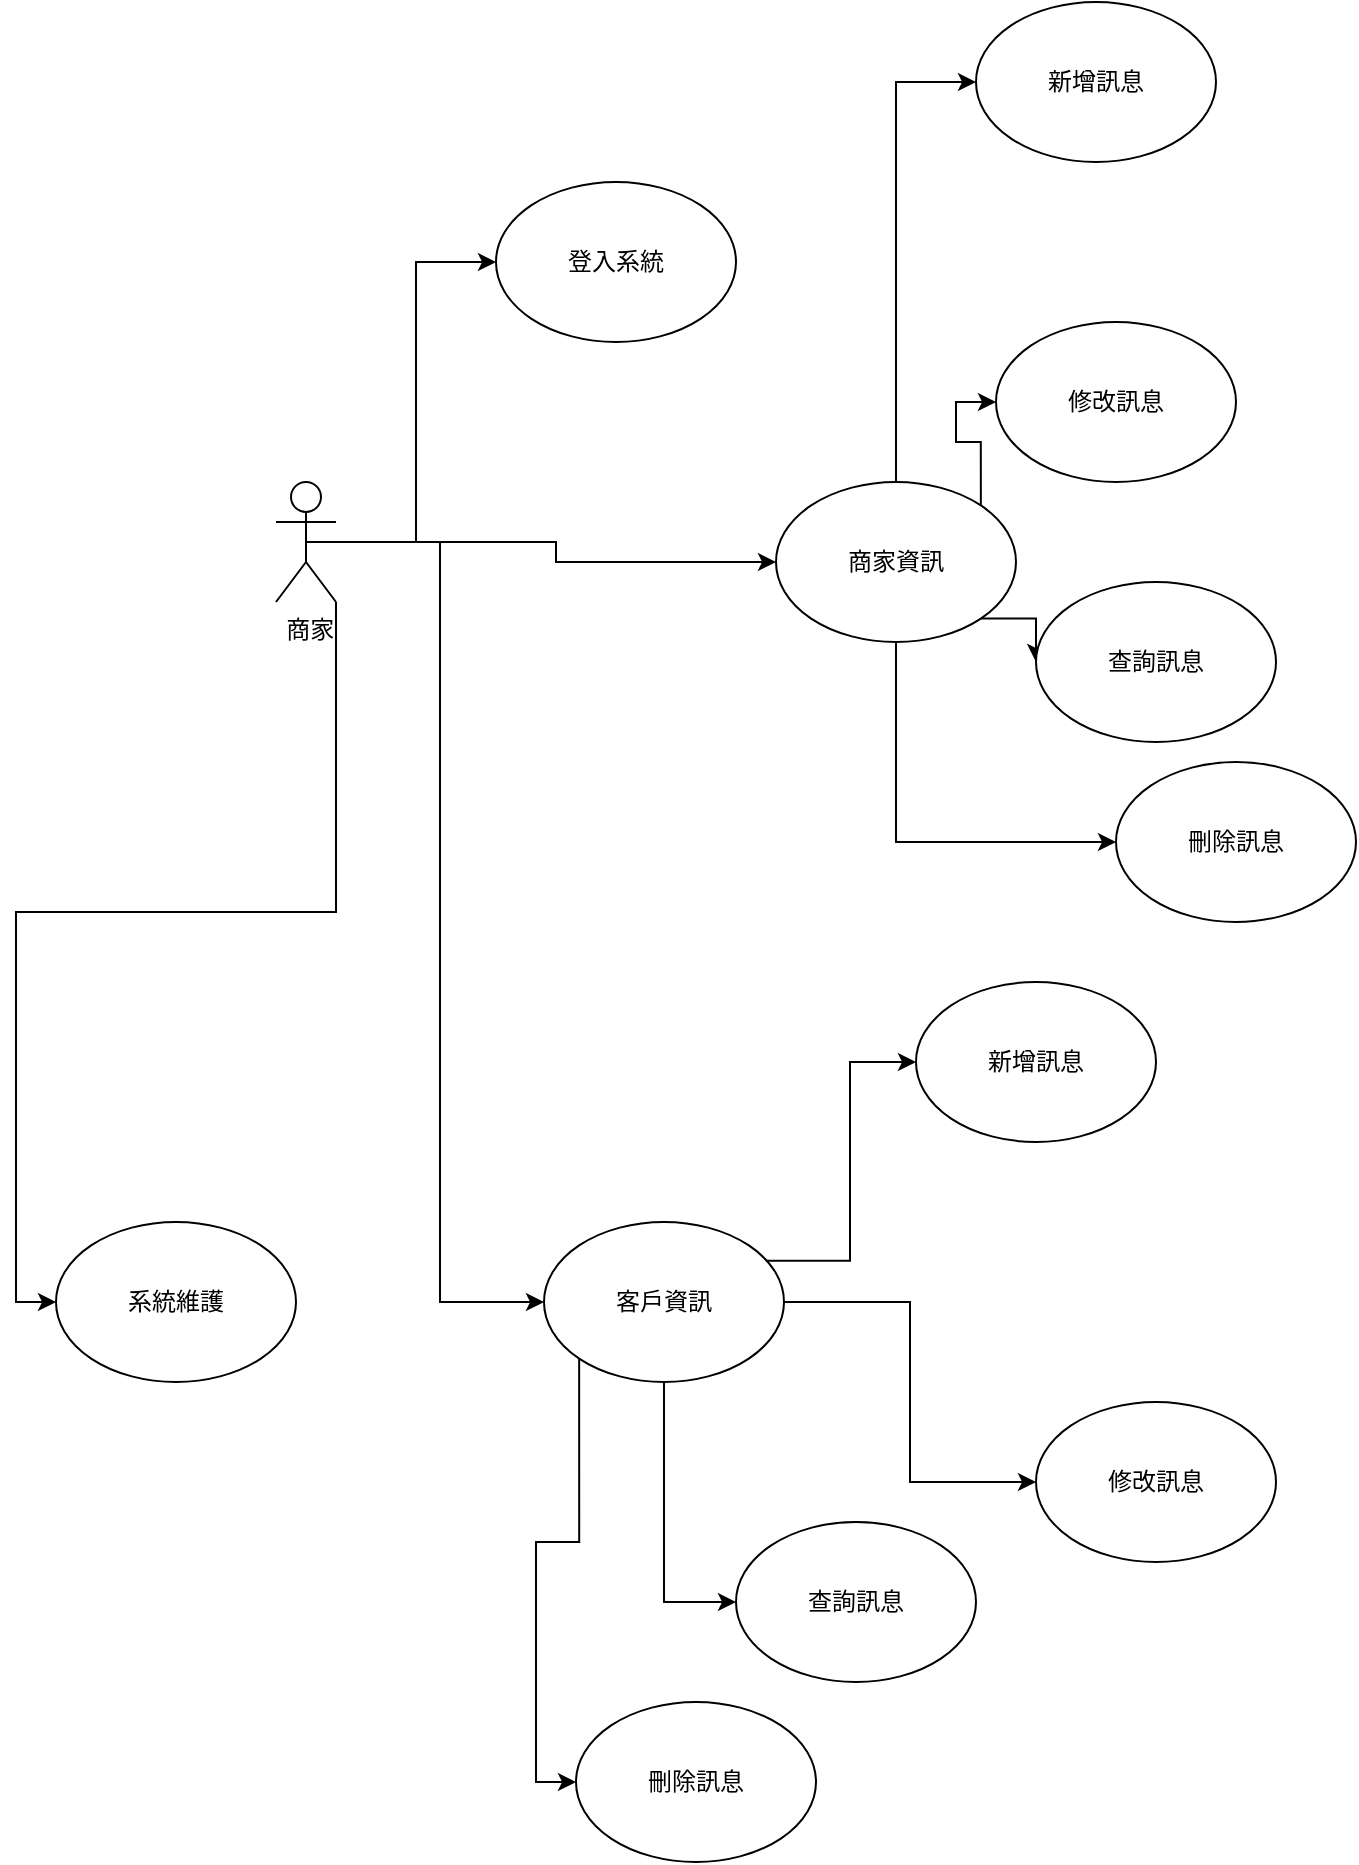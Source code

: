 <mxfile version="22.1.17" type="device">
  <diagram name="第 1 页" id="oZHfy60B06Gg_I67x8Qi">
    <mxGraphModel dx="1034" dy="1628" grid="1" gridSize="10" guides="1" tooltips="1" connect="1" arrows="1" fold="1" page="1" pageScale="1" pageWidth="827" pageHeight="1169" math="0" shadow="0">
      <root>
        <mxCell id="0" />
        <mxCell id="1" parent="0" />
        <mxCell id="KL-YzWmICsVjGZMYXzRP-1" style="edgeStyle=orthogonalEdgeStyle;rounded=0;orthogonalLoop=1;jettySize=auto;html=1;exitX=1;exitY=1;exitDx=0;exitDy=0;exitPerimeter=0;entryX=0;entryY=0.5;entryDx=0;entryDy=0;" edge="1" parent="1" source="KL-YzWmICsVjGZMYXzRP-2" target="KL-YzWmICsVjGZMYXzRP-15">
          <mxGeometry relative="1" as="geometry" />
        </mxCell>
        <mxCell id="KL-YzWmICsVjGZMYXzRP-2" value="&lt;font style=&quot;vertical-align: inherit;&quot;&gt;&lt;font style=&quot;vertical-align: inherit;&quot;&gt;&amp;nbsp;商家&lt;/font&gt;&lt;/font&gt;" style="shape=umlActor;verticalLabelPosition=bottom;verticalAlign=top;html=1;outlineConnect=0;" vertex="1" parent="1">
          <mxGeometry x="220" y="-290" width="30" height="60" as="geometry" />
        </mxCell>
        <mxCell id="KL-YzWmICsVjGZMYXzRP-3" style="edgeStyle=orthogonalEdgeStyle;rounded=0;orthogonalLoop=1;jettySize=auto;html=1;exitX=0.5;exitY=0.5;exitDx=0;exitDy=0;entryX=0;entryY=0.5;entryDx=0;entryDy=0;exitPerimeter=0;" edge="1" parent="1" source="KL-YzWmICsVjGZMYXzRP-2" target="KL-YzWmICsVjGZMYXzRP-11">
          <mxGeometry relative="1" as="geometry">
            <mxPoint x="280" y="-250" as="sourcePoint" />
          </mxGeometry>
        </mxCell>
        <mxCell id="KL-YzWmICsVjGZMYXzRP-4" style="edgeStyle=orthogonalEdgeStyle;rounded=0;orthogonalLoop=1;jettySize=auto;html=1;entryX=0;entryY=0.5;entryDx=0;entryDy=0;" edge="1" parent="1" source="KL-YzWmICsVjGZMYXzRP-2" target="KL-YzWmICsVjGZMYXzRP-6">
          <mxGeometry relative="1" as="geometry">
            <mxPoint x="262.426" y="-278.284" as="sourcePoint" />
          </mxGeometry>
        </mxCell>
        <mxCell id="KL-YzWmICsVjGZMYXzRP-5" style="edgeStyle=orthogonalEdgeStyle;rounded=0;orthogonalLoop=1;jettySize=auto;html=1;exitX=0.5;exitY=0.5;exitDx=0;exitDy=0;entryX=0;entryY=0.5;entryDx=0;entryDy=0;exitPerimeter=0;" edge="1" parent="1" source="KL-YzWmICsVjGZMYXzRP-2" target="KL-YzWmICsVjGZMYXzRP-12">
          <mxGeometry relative="1" as="geometry">
            <mxPoint x="262.426" y="-221.716" as="sourcePoint" />
          </mxGeometry>
        </mxCell>
        <mxCell id="KL-YzWmICsVjGZMYXzRP-6" value="&lt;font style=&quot;vertical-align: inherit;&quot;&gt;&lt;font style=&quot;vertical-align: inherit;&quot;&gt;登入系統&lt;/font&gt;&lt;/font&gt;" style="ellipse;whiteSpace=wrap;html=1;" vertex="1" parent="1">
          <mxGeometry x="330" y="-440" width="120" height="80" as="geometry" />
        </mxCell>
        <mxCell id="KL-YzWmICsVjGZMYXzRP-7" value="&lt;font style=&quot;vertical-align: inherit;&quot;&gt;&lt;font style=&quot;vertical-align: inherit;&quot;&gt;&lt;font style=&quot;vertical-align: inherit;&quot;&gt;&lt;font style=&quot;vertical-align: inherit;&quot;&gt;&lt;font style=&quot;vertical-align: inherit;&quot;&gt;&lt;font style=&quot;vertical-align: inherit;&quot;&gt;&lt;font style=&quot;vertical-align: inherit;&quot;&gt;&lt;font style=&quot;vertical-align: inherit;&quot;&gt;修改&lt;/font&gt;&lt;/font&gt;&lt;/font&gt;&lt;/font&gt;&lt;/font&gt;&lt;/font&gt;&lt;/font&gt;&lt;/font&gt;&lt;font style=&quot;vertical-align: inherit;&quot;&gt;&lt;font style=&quot;vertical-align: inherit;&quot;&gt;訊息&lt;/font&gt;&lt;/font&gt;" style="ellipse;whiteSpace=wrap;html=1;" vertex="1" parent="1">
          <mxGeometry x="580" y="-370" width="120" height="80" as="geometry" />
        </mxCell>
        <mxCell id="KL-YzWmICsVjGZMYXzRP-8" style="edgeStyle=orthogonalEdgeStyle;rounded=0;orthogonalLoop=1;jettySize=auto;html=1;exitX=1;exitY=0;exitDx=0;exitDy=0;entryX=0;entryY=0.5;entryDx=0;entryDy=0;" edge="1" parent="1" source="KL-YzWmICsVjGZMYXzRP-11" target="KL-YzWmICsVjGZMYXzRP-7">
          <mxGeometry relative="1" as="geometry" />
        </mxCell>
        <mxCell id="KL-YzWmICsVjGZMYXzRP-9" style="edgeStyle=orthogonalEdgeStyle;rounded=0;orthogonalLoop=1;jettySize=auto;html=1;exitX=1;exitY=1;exitDx=0;exitDy=0;entryX=0;entryY=0.5;entryDx=0;entryDy=0;" edge="1" parent="1" source="KL-YzWmICsVjGZMYXzRP-11" target="KL-YzWmICsVjGZMYXzRP-13">
          <mxGeometry relative="1" as="geometry" />
        </mxCell>
        <mxCell id="KL-YzWmICsVjGZMYXzRP-10" style="edgeStyle=orthogonalEdgeStyle;rounded=0;orthogonalLoop=1;jettySize=auto;html=1;exitX=0.5;exitY=0;exitDx=0;exitDy=0;entryX=0;entryY=0.5;entryDx=0;entryDy=0;" edge="1" parent="1" source="KL-YzWmICsVjGZMYXzRP-11" target="KL-YzWmICsVjGZMYXzRP-14">
          <mxGeometry relative="1" as="geometry" />
        </mxCell>
        <mxCell id="KL-YzWmICsVjGZMYXzRP-17" style="edgeStyle=orthogonalEdgeStyle;rounded=0;orthogonalLoop=1;jettySize=auto;html=1;exitX=0.5;exitY=1;exitDx=0;exitDy=0;entryX=0;entryY=0.5;entryDx=0;entryDy=0;" edge="1" parent="1" source="KL-YzWmICsVjGZMYXzRP-11" target="KL-YzWmICsVjGZMYXzRP-16">
          <mxGeometry relative="1" as="geometry" />
        </mxCell>
        <mxCell id="KL-YzWmICsVjGZMYXzRP-11" value="&lt;font style=&quot;vertical-align: inherit;&quot;&gt;&lt;font style=&quot;vertical-align: inherit;&quot;&gt;&lt;font style=&quot;vertical-align: inherit;&quot;&gt;&lt;font style=&quot;vertical-align: inherit;&quot;&gt;&lt;font style=&quot;vertical-align: inherit;&quot;&gt;&lt;font style=&quot;vertical-align: inherit;&quot;&gt;商家資訊&lt;/font&gt;&lt;/font&gt;&lt;/font&gt;&lt;/font&gt;&lt;/font&gt;&lt;/font&gt;" style="ellipse;whiteSpace=wrap;html=1;" vertex="1" parent="1">
          <mxGeometry x="470" y="-290" width="120" height="80" as="geometry" />
        </mxCell>
        <mxCell id="KL-YzWmICsVjGZMYXzRP-36" style="edgeStyle=orthogonalEdgeStyle;rounded=0;orthogonalLoop=1;jettySize=auto;html=1;exitX=0.5;exitY=1;exitDx=0;exitDy=0;entryX=0;entryY=0.5;entryDx=0;entryDy=0;" edge="1" parent="1" source="KL-YzWmICsVjGZMYXzRP-12" target="KL-YzWmICsVjGZMYXzRP-33">
          <mxGeometry relative="1" as="geometry" />
        </mxCell>
        <mxCell id="KL-YzWmICsVjGZMYXzRP-12" value="&lt;font style=&quot;vertical-align: inherit;&quot;&gt;&lt;font style=&quot;vertical-align: inherit;&quot;&gt;&lt;font style=&quot;vertical-align: inherit;&quot;&gt;&lt;font style=&quot;vertical-align: inherit;&quot;&gt;&lt;font style=&quot;vertical-align: inherit;&quot;&gt;&lt;font style=&quot;vertical-align: inherit;&quot;&gt;&lt;font style=&quot;vertical-align: inherit;&quot;&gt;&lt;font style=&quot;vertical-align: inherit;&quot;&gt;客戶資訊&lt;/font&gt;&lt;/font&gt;&lt;/font&gt;&lt;/font&gt;&lt;/font&gt;&lt;/font&gt;&lt;/font&gt;&lt;/font&gt;" style="ellipse;whiteSpace=wrap;html=1;" vertex="1" parent="1">
          <mxGeometry x="354" y="80" width="120" height="80" as="geometry" />
        </mxCell>
        <mxCell id="KL-YzWmICsVjGZMYXzRP-13" value="&lt;font style=&quot;vertical-align: inherit;&quot;&gt;&lt;font style=&quot;vertical-align: inherit;&quot;&gt;查詢訊息&lt;/font&gt;&lt;/font&gt;" style="ellipse;whiteSpace=wrap;html=1;" vertex="1" parent="1">
          <mxGeometry x="600" y="-240" width="120" height="80" as="geometry" />
        </mxCell>
        <mxCell id="KL-YzWmICsVjGZMYXzRP-14" value="&lt;font style=&quot;vertical-align: inherit;&quot;&gt;&lt;font style=&quot;vertical-align: inherit;&quot;&gt;&lt;font style=&quot;vertical-align: inherit;&quot;&gt;&lt;font style=&quot;vertical-align: inherit;&quot;&gt;&lt;font style=&quot;vertical-align: inherit;&quot;&gt;&lt;font style=&quot;vertical-align: inherit;&quot;&gt;&lt;font style=&quot;vertical-align: inherit;&quot;&gt;&lt;font style=&quot;vertical-align: inherit;&quot;&gt;新增訊息&lt;/font&gt;&lt;/font&gt;&lt;/font&gt;&lt;/font&gt;&lt;/font&gt;&lt;/font&gt;&lt;/font&gt;&lt;/font&gt;" style="ellipse;whiteSpace=wrap;html=1;" vertex="1" parent="1">
          <mxGeometry x="570" y="-530" width="120" height="80" as="geometry" />
        </mxCell>
        <mxCell id="KL-YzWmICsVjGZMYXzRP-15" value="&lt;font style=&quot;vertical-align: inherit;&quot;&gt;&lt;font style=&quot;vertical-align: inherit;&quot;&gt;系統維護&lt;br&gt;&lt;/font&gt;&lt;/font&gt;" style="ellipse;whiteSpace=wrap;html=1;" vertex="1" parent="1">
          <mxGeometry x="110" y="80" width="120" height="80" as="geometry" />
        </mxCell>
        <mxCell id="KL-YzWmICsVjGZMYXzRP-16" value="&lt;font style=&quot;vertical-align: inherit;&quot;&gt;&lt;font style=&quot;vertical-align: inherit;&quot;&gt;刪除訊息&lt;/font&gt;&lt;/font&gt;" style="ellipse;whiteSpace=wrap;html=1;" vertex="1" parent="1">
          <mxGeometry x="640" y="-150" width="120" height="80" as="geometry" />
        </mxCell>
        <mxCell id="KL-YzWmICsVjGZMYXzRP-28" value="&lt;font style=&quot;vertical-align: inherit;&quot;&gt;&lt;font style=&quot;vertical-align: inherit;&quot;&gt;&lt;font style=&quot;vertical-align: inherit;&quot;&gt;&lt;font style=&quot;vertical-align: inherit;&quot;&gt;&lt;font style=&quot;vertical-align: inherit;&quot;&gt;&lt;font style=&quot;vertical-align: inherit;&quot;&gt;&lt;font style=&quot;vertical-align: inherit;&quot;&gt;&lt;font style=&quot;vertical-align: inherit;&quot;&gt;修改&lt;/font&gt;&lt;/font&gt;&lt;/font&gt;&lt;/font&gt;&lt;/font&gt;&lt;/font&gt;&lt;/font&gt;&lt;/font&gt;&lt;font style=&quot;vertical-align: inherit;&quot;&gt;&lt;font style=&quot;vertical-align: inherit;&quot;&gt;訊息&lt;/font&gt;&lt;/font&gt;" style="ellipse;whiteSpace=wrap;html=1;" vertex="1" parent="1">
          <mxGeometry x="600" y="170" width="120" height="80" as="geometry" />
        </mxCell>
        <mxCell id="KL-YzWmICsVjGZMYXzRP-29" style="edgeStyle=orthogonalEdgeStyle;rounded=0;orthogonalLoop=1;jettySize=auto;html=1;exitX=1;exitY=0.5;exitDx=0;exitDy=0;entryX=0;entryY=0.5;entryDx=0;entryDy=0;" edge="1" parent="1" target="KL-YzWmICsVjGZMYXzRP-28" source="KL-YzWmICsVjGZMYXzRP-12">
          <mxGeometry relative="1" as="geometry">
            <mxPoint x="592" y="262" as="sourcePoint" />
          </mxGeometry>
        </mxCell>
        <mxCell id="KL-YzWmICsVjGZMYXzRP-31" style="edgeStyle=orthogonalEdgeStyle;rounded=0;orthogonalLoop=1;jettySize=auto;html=1;exitX=0.928;exitY=0.242;exitDx=0;exitDy=0;entryX=0;entryY=0.5;entryDx=0;entryDy=0;exitPerimeter=0;" edge="1" parent="1" target="KL-YzWmICsVjGZMYXzRP-34" source="KL-YzWmICsVjGZMYXzRP-12">
          <mxGeometry relative="1" as="geometry">
            <mxPoint x="550" y="250" as="sourcePoint" />
          </mxGeometry>
        </mxCell>
        <mxCell id="KL-YzWmICsVjGZMYXzRP-32" style="edgeStyle=orthogonalEdgeStyle;rounded=0;orthogonalLoop=1;jettySize=auto;html=1;exitX=0;exitY=1;exitDx=0;exitDy=0;entryX=0;entryY=0.5;entryDx=0;entryDy=0;" edge="1" parent="1" target="KL-YzWmICsVjGZMYXzRP-35" source="KL-YzWmICsVjGZMYXzRP-12">
          <mxGeometry relative="1" as="geometry">
            <mxPoint x="550" y="330" as="sourcePoint" />
          </mxGeometry>
        </mxCell>
        <mxCell id="KL-YzWmICsVjGZMYXzRP-33" value="&lt;font style=&quot;vertical-align: inherit;&quot;&gt;&lt;font style=&quot;vertical-align: inherit;&quot;&gt;查詢訊息&lt;/font&gt;&lt;/font&gt;" style="ellipse;whiteSpace=wrap;html=1;" vertex="1" parent="1">
          <mxGeometry x="450" y="230" width="120" height="80" as="geometry" />
        </mxCell>
        <mxCell id="KL-YzWmICsVjGZMYXzRP-34" value="&lt;font style=&quot;vertical-align: inherit;&quot;&gt;&lt;font style=&quot;vertical-align: inherit;&quot;&gt;&lt;font style=&quot;vertical-align: inherit;&quot;&gt;&lt;font style=&quot;vertical-align: inherit;&quot;&gt;&lt;font style=&quot;vertical-align: inherit;&quot;&gt;&lt;font style=&quot;vertical-align: inherit;&quot;&gt;&lt;font style=&quot;vertical-align: inherit;&quot;&gt;&lt;font style=&quot;vertical-align: inherit;&quot;&gt;新增訊息&lt;/font&gt;&lt;/font&gt;&lt;/font&gt;&lt;/font&gt;&lt;/font&gt;&lt;/font&gt;&lt;/font&gt;&lt;/font&gt;" style="ellipse;whiteSpace=wrap;html=1;" vertex="1" parent="1">
          <mxGeometry x="540" y="-40" width="120" height="80" as="geometry" />
        </mxCell>
        <mxCell id="KL-YzWmICsVjGZMYXzRP-35" value="&lt;font style=&quot;vertical-align: inherit;&quot;&gt;&lt;font style=&quot;vertical-align: inherit;&quot;&gt;刪除訊息&lt;/font&gt;&lt;/font&gt;" style="ellipse;whiteSpace=wrap;html=1;" vertex="1" parent="1">
          <mxGeometry x="370" y="320" width="120" height="80" as="geometry" />
        </mxCell>
      </root>
    </mxGraphModel>
  </diagram>
</mxfile>
